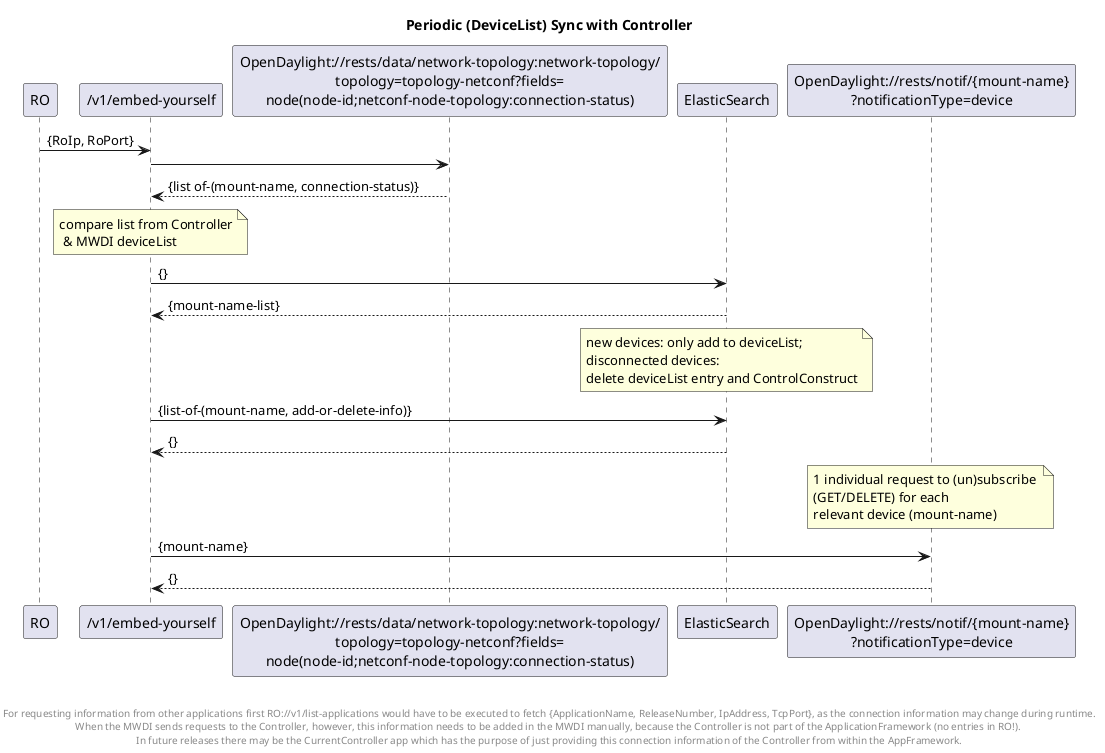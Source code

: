 @startuml
skinparam responseMessageBelowArrow true

title  Periodic (DeviceList) Sync with Controller

"RO" -> "/v1/embed-yourself": {RoIp, RoPort}

"/v1/embed-yourself" -> "OpenDaylight://rests/data/network-topology:network-topology/\ntopology=topology-netconf?fields=\nnode(node-id;netconf-node-topology:connection-status)"
"OpenDaylight://rests/data/network-topology:network-topology/\ntopology=topology-netconf?fields=\nnode(node-id;netconf-node-topology:connection-status)" --> "/v1/embed-yourself": {list of-(mount-name, connection-status)}

note over "/v1/embed-yourself": compare list from Controller\n & MWDI deviceList

"/v1/embed-yourself" -> "ElasticSearch": {}
"ElasticSearch" --> "/v1/embed-yourself": {mount-name-list}

note over "ElasticSearch": new devices: only add to deviceList; \ndisconnected devices: \ndelete deviceList entry and ControlConstruct

"/v1/embed-yourself" -> "ElasticSearch": {list-of-(mount-name, add-or-delete-info)}
"ElasticSearch" --> "/v1/embed-yourself": {}


note over "OpenDaylight://rests/notif/{mount-name}\n?notificationType=device": 1 individual request to (un)subscribe \n(GET/DELETE) for each \nrelevant device (mount-name)

"/v1/embed-yourself" -> "OpenDaylight://rests/notif/{mount-name}\n?notificationType=device": {mount-name}
"OpenDaylight://rests/notif/{mount-name}\n?notificationType=device" --> "/v1/embed-yourself": {}



left footer \n\n For requesting information from other applications first RO://v1/list-applications would have to be executed to fetch {ApplicationName, ReleaseNumber, IpAddress, TcpPort}, as the connection information may change during runtime. \nWhen the MWDI sends requests to the Controller, however, this information needs to be added in the MWDI manually, because the Controller is not part of the ApplicationFramework (no entries in RO!). \nIn future releases there may be the CurrentController app which has the purpose of just providing this connection information of the Controller from within the AppFramework.


@enduml